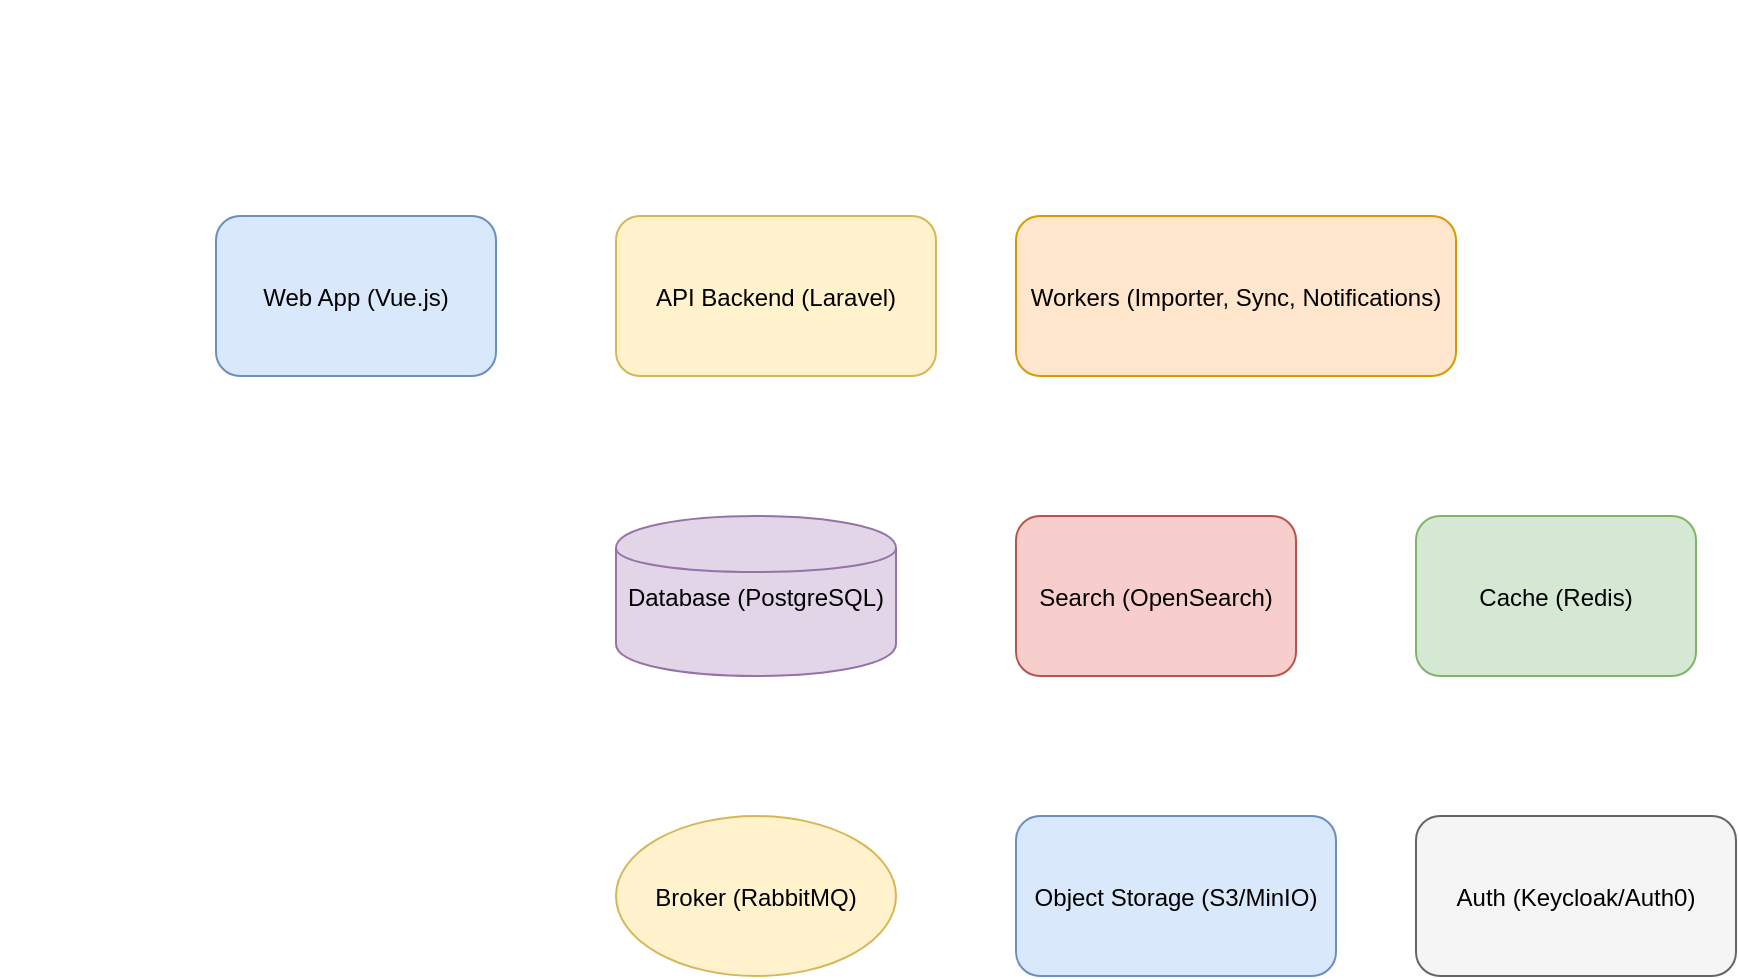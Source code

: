 <mxfile>
  <diagram id="container" name="C4 - Container">
    <mxGraphModel>
      <root>
        <mxCell id="0"/>
        <mxCell id="1" parent="0"/>

        <!-- Web App -->
        <mxCell id="webapp" value="Web App (Vue.js)" style="shape=rectangle;rounded=1;fillColor=#dae8fc;strokeColor=#6c8ebf;" vertex="1" parent="1">
          <mxGeometry x="100" y="100" width="140" height="80" as="geometry"/>
        </mxCell>

        <!-- API Backend -->
        <mxCell id="backend" value="API Backend (Laravel)" style="shape=rectangle;rounded=1;fillColor=#fff2cc;strokeColor=#d6b656;" vertex="1" parent="1">
          <mxGeometry x="300" y="100" width="160" height="80" as="geometry"/>
        </mxCell>

        <!-- Workers -->
        <mxCell id="workers" value="Workers (Importer, Sync, Notifications)" style="shape=rectangle;rounded=1;fillColor=#ffe6cc;strokeColor=#d79b00;" vertex="1" parent="1">
          <mxGeometry x="500" y="100" width="220" height="80" as="geometry"/>
        </mxCell>

        <!-- Database -->
        <mxCell id="db" value="Database (PostgreSQL)" style="shape=cylinder;fillColor=#e1d5e7;strokeColor=#9673a6;" vertex="1" parent="1">
          <mxGeometry x="300" y="250" width="140" height="80" as="geometry"/>
        </mxCell>

        <!-- Search -->
        <mxCell id="search" value="Search (OpenSearch)" style="shape=rectangle;rounded=1;fillColor=#f8cecc;strokeColor=#b85450;" vertex="1" parent="1">
          <mxGeometry x="500" y="250" width="140" height="80" as="geometry"/>
        </mxCell>

        <!-- Cache -->
        <mxCell id="cache" value="Cache (Redis)" style="shape=rectangle;rounded=1;fillColor=#d5e8d4;strokeColor=#82b366;" vertex="1" parent="1">
          <mxGeometry x="700" y="250" width="140" height="80" as="geometry"/>
        </mxCell>

        <!-- Broker -->
        <mxCell id="broker" value="Broker (RabbitMQ)" style="shape=ellipse;fillColor=#fff2cc;strokeColor=#d6b656;" vertex="1" parent="1">
          <mxGeometry x="300" y="400" width="140" height="80" as="geometry"/>
        </mxCell>

        <!-- Object Storage -->
        <mxCell id="storage" value="Object Storage (S3/MinIO)" style="shape=rectangle;rounded=1;fillColor=#dae8fc;strokeColor=#6c8ebf;" vertex="1" parent="1">
          <mxGeometry x="500" y="400" width="160" height="80" as="geometry"/>
        </mxCell>

        <!-- Auth -->
        <mxCell id="auth" value="Auth (Keycloak/Auth0)" style="shape=rectangle;rounded=1;fillColor=#f5f5f5;strokeColor=#666666;" vertex="1" parent="1">
          <mxGeometry x="700" y="400" width="160" height="80" as="geometry"/>
        </mxCell>

        <!-- Connections -->
        <mxCell id="edge1" edge="1" source="webapp" target="backend" parent="1"/>
        <mxCell id="edge2" edge="1" source="backend" target="workers" parent="1"/>
        <mxCell id="edge3" edge="1" source="backend" target="db" parent="1"/>
        <mxCell id="edge4" edge="1" source="backend" target="search" parent="1"/>
        <mxCell id="edge5" edge="1" source="backend" target="cache" parent="1"/>
        <mxCell id="edge6" edge="1" source="backend" target="broker" parent="1"/>
        <mxCell id="edge7" edge="1" source="backend" target="storage" parent="1"/>
        <mxCell id="edge8" edge="1" source="backend" target="auth" parent="1"/>
      </root>
    </mxGraphModel>
  </diagram>
</mxfile>

